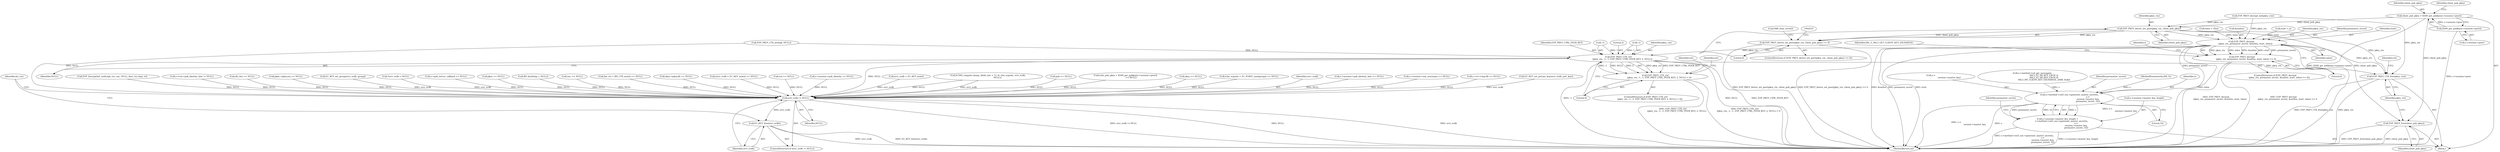 digraph "0_openssl_3c66a669dfc7b3792f7af0758ea26fe8502ce70c@pointer" {
"1002010" [label="(Call,client_pub_pkey = X509_get_pubkey(s->session->peer))"];
"1002012" [label="(Call,X509_get_pubkey(s->session->peer))"];
"1002023" [label="(Call,EVP_PKEY_derive_set_peer(pkey_ctx, client_pub_pkey))"];
"1002022" [label="(Call,EVP_PKEY_derive_set_peer(pkey_ctx, client_pub_pkey) <= 0)"];
"1002064" [label="(Call,EVP_PKEY_decrypt\n            (pkey_ctx, premaster_secret, &outlen, start, inlen))"];
"1002063" [label="(Call,EVP_PKEY_decrypt\n            (pkey_ctx, premaster_secret, &outlen, start, inlen) <= 0)"];
"1002083" [label="(Call,s->method->ssl3_enc->generate_master_secret(s,\n                                                        s->\n                                                        session->master_key,\n                                                        premaster_secret, 32))"];
"1002077" [label="(Call,s->session->master_key_length =\n            s->method->ssl3_enc->generate_master_secret(s,\n                                                        s->\n                                                        session->master_key,\n                                                        premaster_secret, 32))"];
"1002098" [label="(Call,EVP_PKEY_CTX_ctrl\n            (pkey_ctx, -1, -1, EVP_PKEY_CTRL_PEER_KEY, 2, NULL))"];
"1002097" [label="(Call,EVP_PKEY_CTX_ctrl\n            (pkey_ctx, -1, -1, EVP_PKEY_CTRL_PEER_KEY, 2, NULL) > 0)"];
"1002118" [label="(Call,EVP_PKEY_CTX_free(pkey_ctx))"];
"1002148" [label="(Call,srvr_ecdh != NULL)"];
"1002151" [label="(Call,EC_KEY_free(srvr_ecdh))"];
"1002116" [label="(Call,EVP_PKEY_free(client_pub_pkey))"];
"1002148" [label="(Call,srvr_ecdh != NULL)"];
"1002025" [label="(Identifier,client_pub_pkey)"];
"1002116" [label="(Call,EVP_PKEY_free(client_pub_pkey))"];
"1002056" [label="(Call,start = p)"];
"1002113" [label="(Identifier,ret)"];
"1002119" [label="(Identifier,pkey_ctx)"];
"1001268" [label="(Call,srvr_ecdh = EC_KEY_new())"];
"1002078" [label="(Call,s->session->master_key_length)"];
"1002065" [label="(Identifier,pkey_ctx)"];
"1001475" [label="(Call,ECDH_compute_key(p, (field_size + 7) / 8, clnt_ecpoint, srvr_ecdh,\n                             NULL))"];
"1002154" [label="(Identifier,bn_ctx)"];
"1002070" [label="(Identifier,inlen)"];
"1002066" [label="(Identifier,premaster_secret)"];
"1002084" [label="(Identifier,s)"];
"1002106" [label="(Identifier,NULL)"];
"1002027" [label="(Call,ERR_clear_error())"];
"1002085" [label="(Call,s->\n                                                        session->master_key)"];
"1002117" [label="(Identifier,client_pub_pkey)"];
"1002077" [label="(Call,s->session->master_key_length =\n            s->method->ssl3_enc->generate_master_secret(s,\n                                                        s->\n                                                        session->master_key,\n                                                        premaster_secret, 32))"];
"1002071" [label="(Literal,0)"];
"1002091" [label="(Literal,32)"];
"1000730" [label="(Call,pub == NULL)"];
"1001364" [label="(Call,(clnt_pub_pkey = X509_get_pubkey(s->session->peer))\n                 == NULL)"];
"1002023" [label="(Call,EVP_PKEY_derive_set_peer(pkey_ctx, client_pub_pkey))"];
"1002012" [label="(Call,X509_get_pubkey(s->session->peer))"];
"1000616" [label="(Call,skey == NULL)"];
"1001334" [label="(Call,(clnt_ecpoint = EC_POINT_new(group)) == NULL)"];
"1002099" [label="(Identifier,pkey_ctx)"];
"1002074" [label="(Identifier,SSL_F_SSL3_GET_CLIENT_KEY_EXCHANGE)"];
"1002149" [label="(Identifier,srvr_ecdh)"];
"1001755" [label="(Call,s->session->psk_identity_hint == NULL)"];
"1002096" [label="(ControlStructure,if (EVP_PKEY_CTX_ctrl\n            (pkey_ctx, -1, -1, EVP_PKEY_CTRL_PEER_KEY, 2, NULL) > 0))"];
"1002109" [label="(Identifier,ret)"];
"1002011" [label="(Identifier,client_pub_pkey)"];
"1002102" [label="(Call,-1)"];
"1001895" [label="(Call,s->session->srp_username == NULL)"];
"1002104" [label="(Identifier,EVP_PKEY_CTRL_PEER_KEY)"];
"1002062" [label="(ControlStructure,if (EVP_PKEY_decrypt\n            (pkey_ctx, premaster_secret, &outlen, start, inlen) <= 0))"];
"1000649" [label="(Call,s->s3->tmp.dh == NULL)"];
"1001325" [label="(Call,EC_KEY_set_private_key(srvr_ecdh, priv_key))"];
"1001936" [label="(Block,)"];
"1000260" [label="(Call,rsa == NULL)"];
"1001708" [label="(Call,s->session->psk_identity == NULL)"];
"1002083" [label="(Call,s->method->ssl3_enc->generate_master_secret(s,\n                                                        s->\n                                                        session->master_key,\n                                                        premaster_secret, 32))"];
"1002069" [label="(Identifier,start)"];
"1002005" [label="(Call,EVP_PKEY_CTX_new(pk, NULL))"];
"1002150" [label="(Identifier,NULL)"];
"1002059" [label="(Call,inlen = Tlen)"];
"1002100" [label="(Call,-1)"];
"1002026" [label="(Literal,0)"];
"1002163" [label="(MethodReturn,int)"];
"1001064" [label="(Call,EVP_DecryptInit_ex(&ciph_ctx, enc, NULL, kssl_ctx->key, iv))"];
"1002152" [label="(Identifier,srvr_ecdh)"];
"1000186" [label="(Call,s->method->ssl_get_message(s,\n                                   SSL3_ST_SR_KEY_EXCH_A,\n                                   SSL3_ST_SR_KEY_EXCH_B,\n                                   SSL3_MT_CLIENT_KEY_EXCHANGE, 2048, &ok))"];
"1002008" [label="(Call,EVP_PKEY_decrypt_init(pkey_ctx))"];
"1001748" [label="(Call,s->ctx->psk_identity_hint != NULL)"];
"1000704" [label="(Call,dh_clnt == NULL)"];
"1002024" [label="(Identifier,pkey_ctx)"];
"1002021" [label="(ControlStructure,if (EVP_PKEY_derive_set_peer(pkey_ctx, client_pub_pkey) <= 0))"];
"1000295" [label="(Call,pkey->pkey.rsa == NULL)"];
"1002147" [label="(ControlStructure,if (srvr_ecdh != NULL))"];
"1002067" [label="(Call,&outlen)"];
"1002080" [label="(Identifier,s)"];
"1002063" [label="(Call,EVP_PKEY_decrypt\n            (pkey_ctx, premaster_secret, &outlen, start, inlen) <= 0)"];
"1002022" [label="(Call,EVP_PKEY_derive_set_peer(pkey_ctx, client_pub_pkey) <= 0)"];
"1002107" [label="(Literal,0)"];
"1001321" [label="(Call,EC_KEY_set_group(srvr_ecdh, group))"];
"1000169" [label="(Call,*srvr_ecdh = NULL)"];
"1002013" [label="(Call,s->session->peer)"];
"1002090" [label="(Identifier,premaster_secret)"];
"1002097" [label="(Call,EVP_PKEY_CTX_ctrl\n            (pkey_ctx, -1, -1, EVP_PKEY_CTRL_PEER_KEY, 2, NULL) > 0)"];
"1002151" [label="(Call,EC_KEY_free(srvr_ecdh))"];
"1001590" [label="(Call,s->psk_server_callback == NULL)"];
"1002118" [label="(Call,EVP_PKEY_CTX_free(pkey_ctx))"];
"1002121" [label="(Identifier,ret)"];
"1000286" [label="(Call,pkey == NULL)"];
"1002098" [label="(Call,EVP_PKEY_CTX_ctrl\n            (pkey_ctx, -1, -1, EVP_PKEY_CTRL_PEER_KEY, 2, NULL))"];
"1001830" [label="(Call,BN_bin2bn(p, i, NULL))"];
"1002064" [label="(Call,EVP_PKEY_decrypt\n            (pkey_ctx, premaster_secret, &outlen, start, inlen))"];
"1002105" [label="(Literal,2)"];
"1001053" [label="(Call,enc == NULL)"];
"1000142" [label="(MethodParameterIn,SSL *s)"];
"1002010" [label="(Call,client_pub_pkey = X509_get_pubkey(s->session->peer))"];
"1001409" [label="(Call,(bn_ctx = BN_CTX_new()) == NULL)"];
"1000625" [label="(Call,skey->pkey.dh == NULL)"];
"1002093" [label="(Identifier,premaster_secret)"];
"1002019" [label="(Identifier,client_pub_pkey)"];
"1001267" [label="(Call,(srvr_ecdh = EC_KEY_new()) == NULL)"];
"1002010" -> "1001936"  [label="AST: "];
"1002010" -> "1002012"  [label="CFG: "];
"1002011" -> "1002010"  [label="AST: "];
"1002012" -> "1002010"  [label="AST: "];
"1002019" -> "1002010"  [label="CFG: "];
"1002010" -> "1002163"  [label="DDG: X509_get_pubkey(s->session->peer)"];
"1002012" -> "1002010"  [label="DDG: s->session->peer"];
"1002010" -> "1002023"  [label="DDG: client_pub_pkey"];
"1002010" -> "1002116"  [label="DDG: client_pub_pkey"];
"1002012" -> "1002013"  [label="CFG: "];
"1002013" -> "1002012"  [label="AST: "];
"1002012" -> "1002163"  [label="DDG: s->session->peer"];
"1002023" -> "1002022"  [label="AST: "];
"1002023" -> "1002025"  [label="CFG: "];
"1002024" -> "1002023"  [label="AST: "];
"1002025" -> "1002023"  [label="AST: "];
"1002026" -> "1002023"  [label="CFG: "];
"1002023" -> "1002022"  [label="DDG: pkey_ctx"];
"1002023" -> "1002022"  [label="DDG: client_pub_pkey"];
"1002008" -> "1002023"  [label="DDG: pkey_ctx"];
"1002023" -> "1002064"  [label="DDG: pkey_ctx"];
"1002023" -> "1002116"  [label="DDG: client_pub_pkey"];
"1002023" -> "1002118"  [label="DDG: pkey_ctx"];
"1002022" -> "1002021"  [label="AST: "];
"1002022" -> "1002026"  [label="CFG: "];
"1002026" -> "1002022"  [label="AST: "];
"1002027" -> "1002022"  [label="CFG: "];
"1002033" -> "1002022"  [label="CFG: "];
"1002022" -> "1002163"  [label="DDG: EVP_PKEY_derive_set_peer(pkey_ctx, client_pub_pkey) <= 0"];
"1002022" -> "1002163"  [label="DDG: EVP_PKEY_derive_set_peer(pkey_ctx, client_pub_pkey)"];
"1002064" -> "1002063"  [label="AST: "];
"1002064" -> "1002070"  [label="CFG: "];
"1002065" -> "1002064"  [label="AST: "];
"1002066" -> "1002064"  [label="AST: "];
"1002067" -> "1002064"  [label="AST: "];
"1002069" -> "1002064"  [label="AST: "];
"1002070" -> "1002064"  [label="AST: "];
"1002071" -> "1002064"  [label="CFG: "];
"1002064" -> "1002163"  [label="DDG: &outlen"];
"1002064" -> "1002163"  [label="DDG: premaster_secret"];
"1002064" -> "1002163"  [label="DDG: start"];
"1002064" -> "1002163"  [label="DDG: inlen"];
"1002064" -> "1002063"  [label="DDG: pkey_ctx"];
"1002064" -> "1002063"  [label="DDG: inlen"];
"1002064" -> "1002063"  [label="DDG: &outlen"];
"1002064" -> "1002063"  [label="DDG: start"];
"1002064" -> "1002063"  [label="DDG: premaster_secret"];
"1002008" -> "1002064"  [label="DDG: pkey_ctx"];
"1002056" -> "1002064"  [label="DDG: start"];
"1002059" -> "1002064"  [label="DDG: inlen"];
"1002064" -> "1002083"  [label="DDG: premaster_secret"];
"1002064" -> "1002098"  [label="DDG: pkey_ctx"];
"1002064" -> "1002118"  [label="DDG: pkey_ctx"];
"1002063" -> "1002062"  [label="AST: "];
"1002063" -> "1002071"  [label="CFG: "];
"1002071" -> "1002063"  [label="AST: "];
"1002074" -> "1002063"  [label="CFG: "];
"1002080" -> "1002063"  [label="CFG: "];
"1002063" -> "1002163"  [label="DDG: EVP_PKEY_decrypt\n            (pkey_ctx, premaster_secret, &outlen, start, inlen) <= 0"];
"1002063" -> "1002163"  [label="DDG: EVP_PKEY_decrypt\n            (pkey_ctx, premaster_secret, &outlen, start, inlen)"];
"1002083" -> "1002077"  [label="AST: "];
"1002083" -> "1002091"  [label="CFG: "];
"1002084" -> "1002083"  [label="AST: "];
"1002085" -> "1002083"  [label="AST: "];
"1002090" -> "1002083"  [label="AST: "];
"1002091" -> "1002083"  [label="AST: "];
"1002077" -> "1002083"  [label="CFG: "];
"1002083" -> "1002163"  [label="DDG: s->\n                                                        session->master_key"];
"1002083" -> "1002163"  [label="DDG: s"];
"1002083" -> "1002077"  [label="DDG: s"];
"1002083" -> "1002077"  [label="DDG: s->\n                                                        session->master_key"];
"1002083" -> "1002077"  [label="DDG: premaster_secret"];
"1002083" -> "1002077"  [label="DDG: 32"];
"1000186" -> "1002083"  [label="DDG: s"];
"1000142" -> "1002083"  [label="DDG: s"];
"1002077" -> "1001936"  [label="AST: "];
"1002078" -> "1002077"  [label="AST: "];
"1002093" -> "1002077"  [label="CFG: "];
"1002077" -> "1002163"  [label="DDG: s->method->ssl3_enc->generate_master_secret(s,\n                                                        s->\n                                                        session->master_key,\n                                                        premaster_secret, 32)"];
"1002077" -> "1002163"  [label="DDG: s->session->master_key_length"];
"1002098" -> "1002097"  [label="AST: "];
"1002098" -> "1002106"  [label="CFG: "];
"1002099" -> "1002098"  [label="AST: "];
"1002100" -> "1002098"  [label="AST: "];
"1002102" -> "1002098"  [label="AST: "];
"1002104" -> "1002098"  [label="AST: "];
"1002105" -> "1002098"  [label="AST: "];
"1002106" -> "1002098"  [label="AST: "];
"1002107" -> "1002098"  [label="CFG: "];
"1002098" -> "1002163"  [label="DDG: -1"];
"1002098" -> "1002163"  [label="DDG: NULL"];
"1002098" -> "1002163"  [label="DDG: EVP_PKEY_CTRL_PEER_KEY"];
"1002098" -> "1002097"  [label="DDG: pkey_ctx"];
"1002098" -> "1002097"  [label="DDG: EVP_PKEY_CTRL_PEER_KEY"];
"1002098" -> "1002097"  [label="DDG: -1"];
"1002098" -> "1002097"  [label="DDG: NULL"];
"1002098" -> "1002097"  [label="DDG: 2"];
"1002100" -> "1002098"  [label="DDG: 1"];
"1002102" -> "1002098"  [label="DDG: 1"];
"1002005" -> "1002098"  [label="DDG: NULL"];
"1002098" -> "1002118"  [label="DDG: pkey_ctx"];
"1002098" -> "1002148"  [label="DDG: NULL"];
"1002097" -> "1002096"  [label="AST: "];
"1002097" -> "1002107"  [label="CFG: "];
"1002107" -> "1002097"  [label="AST: "];
"1002109" -> "1002097"  [label="CFG: "];
"1002113" -> "1002097"  [label="CFG: "];
"1002097" -> "1002163"  [label="DDG: EVP_PKEY_CTX_ctrl\n            (pkey_ctx, -1, -1, EVP_PKEY_CTRL_PEER_KEY, 2, NULL) > 0"];
"1002097" -> "1002163"  [label="DDG: EVP_PKEY_CTX_ctrl\n            (pkey_ctx, -1, -1, EVP_PKEY_CTRL_PEER_KEY, 2, NULL)"];
"1002118" -> "1001936"  [label="AST: "];
"1002118" -> "1002119"  [label="CFG: "];
"1002119" -> "1002118"  [label="AST: "];
"1002121" -> "1002118"  [label="CFG: "];
"1002118" -> "1002163"  [label="DDG: EVP_PKEY_CTX_free(pkey_ctx)"];
"1002118" -> "1002163"  [label="DDG: pkey_ctx"];
"1002008" -> "1002118"  [label="DDG: pkey_ctx"];
"1002148" -> "1002147"  [label="AST: "];
"1002148" -> "1002150"  [label="CFG: "];
"1002149" -> "1002148"  [label="AST: "];
"1002150" -> "1002148"  [label="AST: "];
"1002152" -> "1002148"  [label="CFG: "];
"1002154" -> "1002148"  [label="CFG: "];
"1002148" -> "1002163"  [label="DDG: srvr_ecdh != NULL"];
"1002148" -> "1002163"  [label="DDG: NULL"];
"1002148" -> "1002163"  [label="DDG: srvr_ecdh"];
"1001325" -> "1002148"  [label="DDG: srvr_ecdh"];
"1001321" -> "1002148"  [label="DDG: srvr_ecdh"];
"1001475" -> "1002148"  [label="DDG: srvr_ecdh"];
"1001475" -> "1002148"  [label="DDG: NULL"];
"1001268" -> "1002148"  [label="DDG: srvr_ecdh"];
"1000169" -> "1002148"  [label="DDG: srvr_ecdh"];
"1001053" -> "1002148"  [label="DDG: NULL"];
"1001830" -> "1002148"  [label="DDG: NULL"];
"1000295" -> "1002148"  [label="DDG: NULL"];
"1001590" -> "1002148"  [label="DDG: NULL"];
"1000704" -> "1002148"  [label="DDG: NULL"];
"1000730" -> "1002148"  [label="DDG: NULL"];
"1001409" -> "1002148"  [label="DDG: NULL"];
"1001755" -> "1002148"  [label="DDG: NULL"];
"1001364" -> "1002148"  [label="DDG: NULL"];
"1000616" -> "1002148"  [label="DDG: NULL"];
"1002005" -> "1002148"  [label="DDG: NULL"];
"1001267" -> "1002148"  [label="DDG: NULL"];
"1000625" -> "1002148"  [label="DDG: NULL"];
"1001748" -> "1002148"  [label="DDG: NULL"];
"1000260" -> "1002148"  [label="DDG: NULL"];
"1001064" -> "1002148"  [label="DDG: NULL"];
"1001895" -> "1002148"  [label="DDG: NULL"];
"1001334" -> "1002148"  [label="DDG: NULL"];
"1001708" -> "1002148"  [label="DDG: NULL"];
"1000286" -> "1002148"  [label="DDG: NULL"];
"1000649" -> "1002148"  [label="DDG: NULL"];
"1002148" -> "1002151"  [label="DDG: srvr_ecdh"];
"1002151" -> "1002147"  [label="AST: "];
"1002151" -> "1002152"  [label="CFG: "];
"1002152" -> "1002151"  [label="AST: "];
"1002154" -> "1002151"  [label="CFG: "];
"1002151" -> "1002163"  [label="DDG: srvr_ecdh"];
"1002151" -> "1002163"  [label="DDG: EC_KEY_free(srvr_ecdh)"];
"1002116" -> "1001936"  [label="AST: "];
"1002116" -> "1002117"  [label="CFG: "];
"1002117" -> "1002116"  [label="AST: "];
"1002119" -> "1002116"  [label="CFG: "];
"1002116" -> "1002163"  [label="DDG: EVP_PKEY_free(client_pub_pkey)"];
"1002116" -> "1002163"  [label="DDG: client_pub_pkey"];
}
